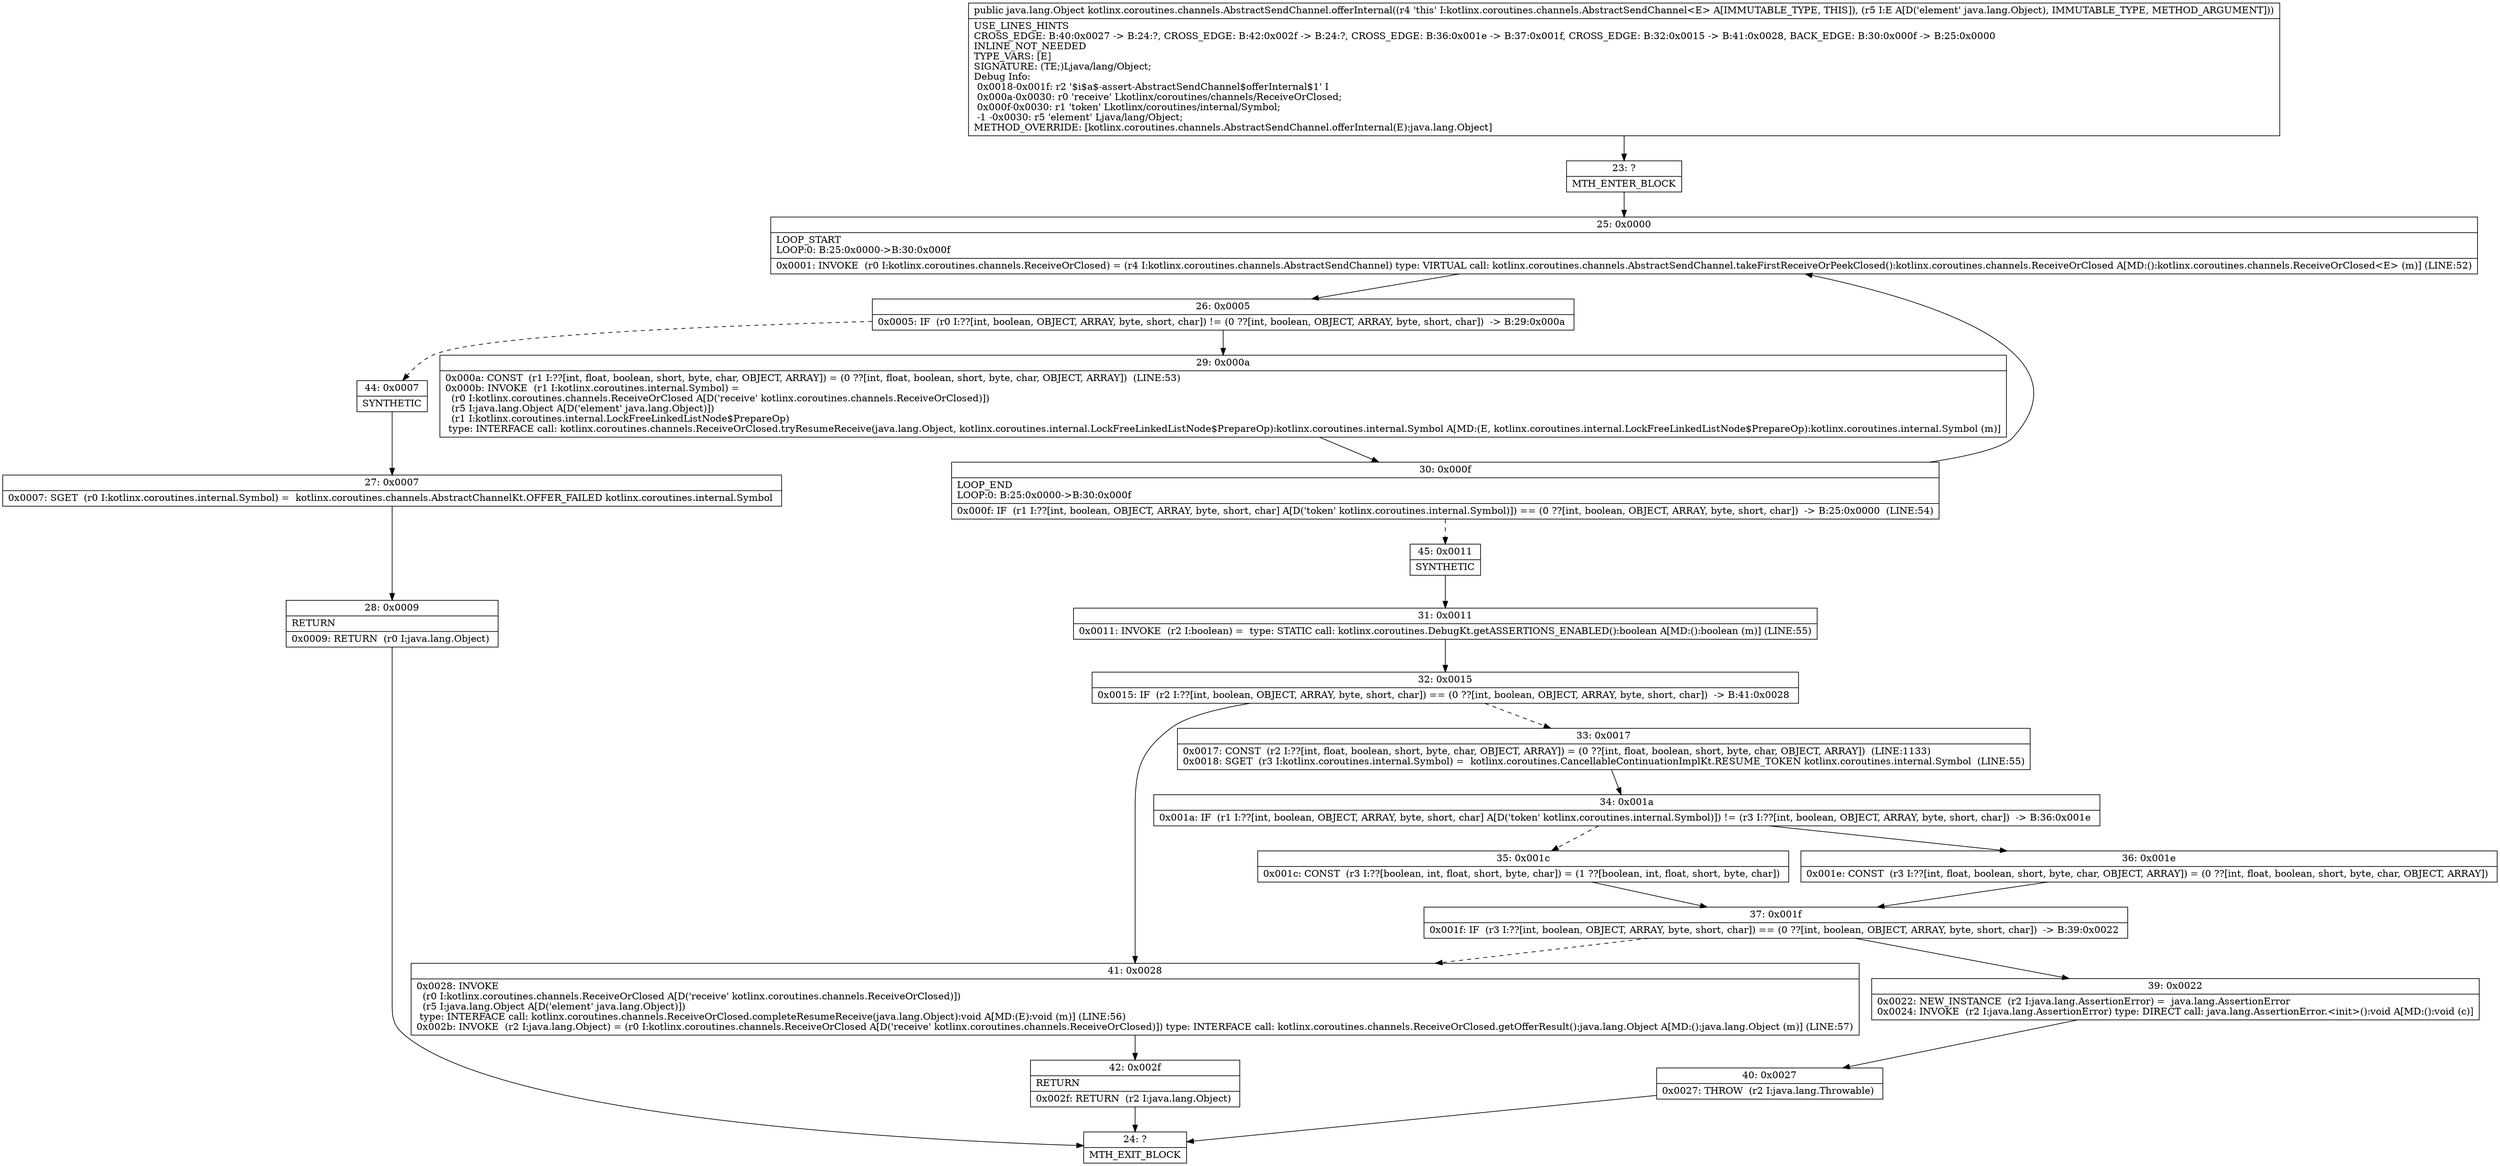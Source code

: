 digraph "CFG forkotlinx.coroutines.channels.AbstractSendChannel.offerInternal(Ljava\/lang\/Object;)Ljava\/lang\/Object;" {
Node_23 [shape=record,label="{23\:\ ?|MTH_ENTER_BLOCK\l}"];
Node_25 [shape=record,label="{25\:\ 0x0000|LOOP_START\lLOOP:0: B:25:0x0000\-\>B:30:0x000f\l|0x0001: INVOKE  (r0 I:kotlinx.coroutines.channels.ReceiveOrClosed) = (r4 I:kotlinx.coroutines.channels.AbstractSendChannel) type: VIRTUAL call: kotlinx.coroutines.channels.AbstractSendChannel.takeFirstReceiveOrPeekClosed():kotlinx.coroutines.channels.ReceiveOrClosed A[MD:():kotlinx.coroutines.channels.ReceiveOrClosed\<E\> (m)] (LINE:52)\l}"];
Node_26 [shape=record,label="{26\:\ 0x0005|0x0005: IF  (r0 I:??[int, boolean, OBJECT, ARRAY, byte, short, char]) != (0 ??[int, boolean, OBJECT, ARRAY, byte, short, char])  \-\> B:29:0x000a \l}"];
Node_29 [shape=record,label="{29\:\ 0x000a|0x000a: CONST  (r1 I:??[int, float, boolean, short, byte, char, OBJECT, ARRAY]) = (0 ??[int, float, boolean, short, byte, char, OBJECT, ARRAY])  (LINE:53)\l0x000b: INVOKE  (r1 I:kotlinx.coroutines.internal.Symbol) = \l  (r0 I:kotlinx.coroutines.channels.ReceiveOrClosed A[D('receive' kotlinx.coroutines.channels.ReceiveOrClosed)])\l  (r5 I:java.lang.Object A[D('element' java.lang.Object)])\l  (r1 I:kotlinx.coroutines.internal.LockFreeLinkedListNode$PrepareOp)\l type: INTERFACE call: kotlinx.coroutines.channels.ReceiveOrClosed.tryResumeReceive(java.lang.Object, kotlinx.coroutines.internal.LockFreeLinkedListNode$PrepareOp):kotlinx.coroutines.internal.Symbol A[MD:(E, kotlinx.coroutines.internal.LockFreeLinkedListNode$PrepareOp):kotlinx.coroutines.internal.Symbol (m)]\l}"];
Node_30 [shape=record,label="{30\:\ 0x000f|LOOP_END\lLOOP:0: B:25:0x0000\-\>B:30:0x000f\l|0x000f: IF  (r1 I:??[int, boolean, OBJECT, ARRAY, byte, short, char] A[D('token' kotlinx.coroutines.internal.Symbol)]) == (0 ??[int, boolean, OBJECT, ARRAY, byte, short, char])  \-\> B:25:0x0000  (LINE:54)\l}"];
Node_45 [shape=record,label="{45\:\ 0x0011|SYNTHETIC\l}"];
Node_31 [shape=record,label="{31\:\ 0x0011|0x0011: INVOKE  (r2 I:boolean) =  type: STATIC call: kotlinx.coroutines.DebugKt.getASSERTIONS_ENABLED():boolean A[MD:():boolean (m)] (LINE:55)\l}"];
Node_32 [shape=record,label="{32\:\ 0x0015|0x0015: IF  (r2 I:??[int, boolean, OBJECT, ARRAY, byte, short, char]) == (0 ??[int, boolean, OBJECT, ARRAY, byte, short, char])  \-\> B:41:0x0028 \l}"];
Node_33 [shape=record,label="{33\:\ 0x0017|0x0017: CONST  (r2 I:??[int, float, boolean, short, byte, char, OBJECT, ARRAY]) = (0 ??[int, float, boolean, short, byte, char, OBJECT, ARRAY])  (LINE:1133)\l0x0018: SGET  (r3 I:kotlinx.coroutines.internal.Symbol) =  kotlinx.coroutines.CancellableContinuationImplKt.RESUME_TOKEN kotlinx.coroutines.internal.Symbol  (LINE:55)\l}"];
Node_34 [shape=record,label="{34\:\ 0x001a|0x001a: IF  (r1 I:??[int, boolean, OBJECT, ARRAY, byte, short, char] A[D('token' kotlinx.coroutines.internal.Symbol)]) != (r3 I:??[int, boolean, OBJECT, ARRAY, byte, short, char])  \-\> B:36:0x001e \l}"];
Node_35 [shape=record,label="{35\:\ 0x001c|0x001c: CONST  (r3 I:??[boolean, int, float, short, byte, char]) = (1 ??[boolean, int, float, short, byte, char]) \l}"];
Node_37 [shape=record,label="{37\:\ 0x001f|0x001f: IF  (r3 I:??[int, boolean, OBJECT, ARRAY, byte, short, char]) == (0 ??[int, boolean, OBJECT, ARRAY, byte, short, char])  \-\> B:39:0x0022 \l}"];
Node_39 [shape=record,label="{39\:\ 0x0022|0x0022: NEW_INSTANCE  (r2 I:java.lang.AssertionError) =  java.lang.AssertionError \l0x0024: INVOKE  (r2 I:java.lang.AssertionError) type: DIRECT call: java.lang.AssertionError.\<init\>():void A[MD:():void (c)]\l}"];
Node_40 [shape=record,label="{40\:\ 0x0027|0x0027: THROW  (r2 I:java.lang.Throwable) \l}"];
Node_24 [shape=record,label="{24\:\ ?|MTH_EXIT_BLOCK\l}"];
Node_36 [shape=record,label="{36\:\ 0x001e|0x001e: CONST  (r3 I:??[int, float, boolean, short, byte, char, OBJECT, ARRAY]) = (0 ??[int, float, boolean, short, byte, char, OBJECT, ARRAY]) \l}"];
Node_41 [shape=record,label="{41\:\ 0x0028|0x0028: INVOKE  \l  (r0 I:kotlinx.coroutines.channels.ReceiveOrClosed A[D('receive' kotlinx.coroutines.channels.ReceiveOrClosed)])\l  (r5 I:java.lang.Object A[D('element' java.lang.Object)])\l type: INTERFACE call: kotlinx.coroutines.channels.ReceiveOrClosed.completeResumeReceive(java.lang.Object):void A[MD:(E):void (m)] (LINE:56)\l0x002b: INVOKE  (r2 I:java.lang.Object) = (r0 I:kotlinx.coroutines.channels.ReceiveOrClosed A[D('receive' kotlinx.coroutines.channels.ReceiveOrClosed)]) type: INTERFACE call: kotlinx.coroutines.channels.ReceiveOrClosed.getOfferResult():java.lang.Object A[MD:():java.lang.Object (m)] (LINE:57)\l}"];
Node_42 [shape=record,label="{42\:\ 0x002f|RETURN\l|0x002f: RETURN  (r2 I:java.lang.Object) \l}"];
Node_44 [shape=record,label="{44\:\ 0x0007|SYNTHETIC\l}"];
Node_27 [shape=record,label="{27\:\ 0x0007|0x0007: SGET  (r0 I:kotlinx.coroutines.internal.Symbol) =  kotlinx.coroutines.channels.AbstractChannelKt.OFFER_FAILED kotlinx.coroutines.internal.Symbol \l}"];
Node_28 [shape=record,label="{28\:\ 0x0009|RETURN\l|0x0009: RETURN  (r0 I:java.lang.Object) \l}"];
MethodNode[shape=record,label="{public java.lang.Object kotlinx.coroutines.channels.AbstractSendChannel.offerInternal((r4 'this' I:kotlinx.coroutines.channels.AbstractSendChannel\<E\> A[IMMUTABLE_TYPE, THIS]), (r5 I:E A[D('element' java.lang.Object), IMMUTABLE_TYPE, METHOD_ARGUMENT]))  | USE_LINES_HINTS\lCROSS_EDGE: B:40:0x0027 \-\> B:24:?, CROSS_EDGE: B:42:0x002f \-\> B:24:?, CROSS_EDGE: B:36:0x001e \-\> B:37:0x001f, CROSS_EDGE: B:32:0x0015 \-\> B:41:0x0028, BACK_EDGE: B:30:0x000f \-\> B:25:0x0000\lINLINE_NOT_NEEDED\lTYPE_VARS: [E]\lSIGNATURE: (TE;)Ljava\/lang\/Object;\lDebug Info:\l  0x0018\-0x001f: r2 '$i$a$\-assert\-AbstractSendChannel$offerInternal$1' I\l  0x000a\-0x0030: r0 'receive' Lkotlinx\/coroutines\/channels\/ReceiveOrClosed;\l  0x000f\-0x0030: r1 'token' Lkotlinx\/coroutines\/internal\/Symbol;\l  \-1 \-0x0030: r5 'element' Ljava\/lang\/Object;\lMETHOD_OVERRIDE: [kotlinx.coroutines.channels.AbstractSendChannel.offerInternal(E):java.lang.Object]\l}"];
MethodNode -> Node_23;Node_23 -> Node_25;
Node_25 -> Node_26;
Node_26 -> Node_29;
Node_26 -> Node_44[style=dashed];
Node_29 -> Node_30;
Node_30 -> Node_25;
Node_30 -> Node_45[style=dashed];
Node_45 -> Node_31;
Node_31 -> Node_32;
Node_32 -> Node_33[style=dashed];
Node_32 -> Node_41;
Node_33 -> Node_34;
Node_34 -> Node_35[style=dashed];
Node_34 -> Node_36;
Node_35 -> Node_37;
Node_37 -> Node_39;
Node_37 -> Node_41[style=dashed];
Node_39 -> Node_40;
Node_40 -> Node_24;
Node_36 -> Node_37;
Node_41 -> Node_42;
Node_42 -> Node_24;
Node_44 -> Node_27;
Node_27 -> Node_28;
Node_28 -> Node_24;
}

